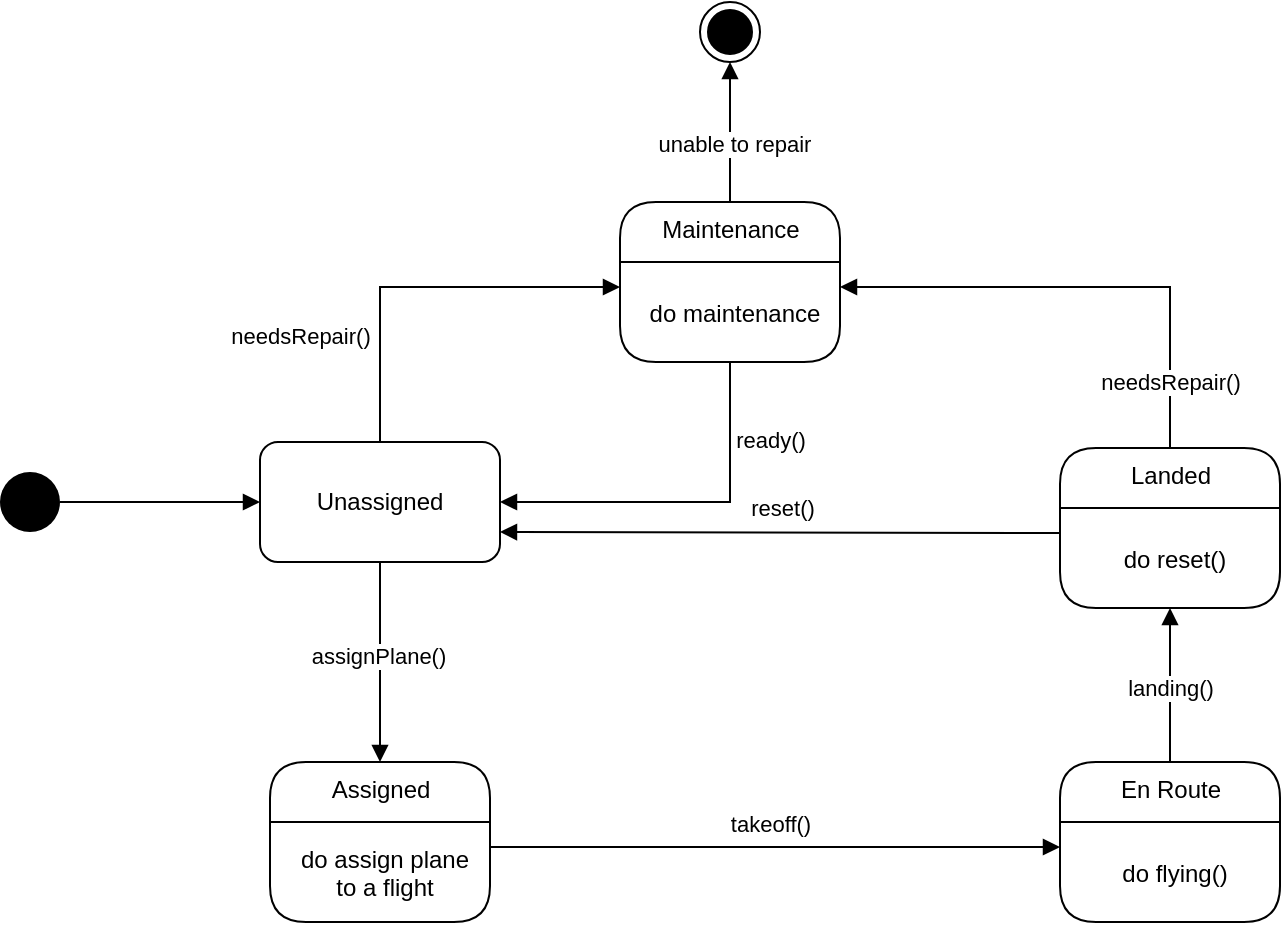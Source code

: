 <mxfile version="18.0.0" type="device"><diagram id="s9Kq4WZtoOhYXo9XJcAT" name="Page-1"><mxGraphModel dx="1425" dy="588" grid="1" gridSize="10" guides="1" tooltips="1" connect="1" arrows="1" fold="1" page="1" pageScale="1" pageWidth="850" pageHeight="1100" math="0" shadow="0"><root><mxCell id="0"/><mxCell id="1" parent="0"/><mxCell id="eO-yQ4NL0E_pz8bN_VIA-37" style="edgeStyle=none;rounded=0;orthogonalLoop=1;jettySize=auto;html=1;endArrow=block;endFill=1;" edge="1" parent="1" source="eO-yQ4NL0E_pz8bN_VIA-1" target="eO-yQ4NL0E_pz8bN_VIA-2"><mxGeometry relative="1" as="geometry"/></mxCell><mxCell id="eO-yQ4NL0E_pz8bN_VIA-1" value="" style="ellipse;fillColor=#000000;strokeColor=none;" vertex="1" parent="1"><mxGeometry x="140" y="335" width="30" height="30" as="geometry"/></mxCell><mxCell id="eO-yQ4NL0E_pz8bN_VIA-13" style="edgeStyle=orthogonalEdgeStyle;rounded=0;orthogonalLoop=1;jettySize=auto;html=1;entryX=0;entryY=0.25;entryDx=0;entryDy=0;exitX=0.5;exitY=0;exitDx=0;exitDy=0;endArrow=block;endFill=1;" edge="1" parent="1" source="eO-yQ4NL0E_pz8bN_VIA-2" target="eO-yQ4NL0E_pz8bN_VIA-9"><mxGeometry relative="1" as="geometry"/></mxCell><mxCell id="eO-yQ4NL0E_pz8bN_VIA-16" value="needsRepair()" style="edgeLabel;html=1;align=center;verticalAlign=middle;resizable=0;points=[];" vertex="1" connectable="0" parent="eO-yQ4NL0E_pz8bN_VIA-13"><mxGeometry x="-0.392" y="2" relative="1" as="geometry"><mxPoint x="-38" y="7" as="offset"/></mxGeometry></mxCell><mxCell id="eO-yQ4NL0E_pz8bN_VIA-35" style="edgeStyle=none;rounded=0;orthogonalLoop=1;jettySize=auto;html=1;exitX=0.5;exitY=1;exitDx=0;exitDy=0;entryX=0.5;entryY=0;entryDx=0;entryDy=0;endArrow=block;endFill=1;" edge="1" parent="1" source="eO-yQ4NL0E_pz8bN_VIA-2" target="eO-yQ4NL0E_pz8bN_VIA-29"><mxGeometry relative="1" as="geometry"/></mxCell><mxCell id="eO-yQ4NL0E_pz8bN_VIA-36" value="assignPlane()" style="edgeLabel;html=1;align=center;verticalAlign=middle;resizable=0;points=[];" vertex="1" connectable="0" parent="eO-yQ4NL0E_pz8bN_VIA-35"><mxGeometry x="-0.057" y="-1" relative="1" as="geometry"><mxPoint as="offset"/></mxGeometry></mxCell><mxCell id="eO-yQ4NL0E_pz8bN_VIA-2" value="Unassigned" style="rounded=1;whiteSpace=wrap;html=1;" vertex="1" parent="1"><mxGeometry x="270" y="320" width="120" height="60" as="geometry"/></mxCell><mxCell id="eO-yQ4NL0E_pz8bN_VIA-11" style="edgeStyle=orthogonalEdgeStyle;rounded=0;orthogonalLoop=1;jettySize=auto;html=1;exitX=0.5;exitY=0;exitDx=0;exitDy=0;entryX=0.5;entryY=1;entryDx=0;entryDy=0;endArrow=block;endFill=1;" edge="1" parent="1" source="eO-yQ4NL0E_pz8bN_VIA-3" target="eO-yQ4NL0E_pz8bN_VIA-10"><mxGeometry relative="1" as="geometry"/></mxCell><mxCell id="eO-yQ4NL0E_pz8bN_VIA-12" value="unable to repair" style="edgeLabel;html=1;align=center;verticalAlign=middle;resizable=0;points=[];" vertex="1" connectable="0" parent="eO-yQ4NL0E_pz8bN_VIA-11"><mxGeometry x="-0.167" y="-2" relative="1" as="geometry"><mxPoint as="offset"/></mxGeometry></mxCell><mxCell id="eO-yQ4NL0E_pz8bN_VIA-3" value="Maintenance" style="swimlane;fontStyle=0;align=center;verticalAlign=top;childLayout=stackLayout;horizontal=1;startSize=30;horizontalStack=0;resizeParent=1;resizeParentMax=0;resizeLast=0;collapsible=0;marginBottom=0;html=1;rounded=1;absoluteArcSize=1;arcSize=36;" vertex="1" parent="1"><mxGeometry x="450" y="200" width="110" height="80" as="geometry"/></mxCell><mxCell id="eO-yQ4NL0E_pz8bN_VIA-9" value="do maintenance" style="fillColor=none;strokeColor=none;align=center;verticalAlign=middle;spacingLeft=5;rounded=1;arcSize=50;" vertex="1" parent="eO-yQ4NL0E_pz8bN_VIA-3"><mxGeometry y="30" width="110" height="50" as="geometry"/></mxCell><mxCell id="eO-yQ4NL0E_pz8bN_VIA-10" value="" style="ellipse;html=1;shape=endState;fillColor=#000000;strokeColor=#000000;rounded=1;" vertex="1" parent="1"><mxGeometry x="490" y="100" width="30" height="30" as="geometry"/></mxCell><mxCell id="eO-yQ4NL0E_pz8bN_VIA-14" style="edgeStyle=orthogonalEdgeStyle;rounded=0;orthogonalLoop=1;jettySize=auto;html=1;entryX=1;entryY=0.5;entryDx=0;entryDy=0;exitX=0.5;exitY=1;exitDx=0;exitDy=0;endArrow=block;endFill=1;" edge="1" parent="1" source="eO-yQ4NL0E_pz8bN_VIA-9" target="eO-yQ4NL0E_pz8bN_VIA-2"><mxGeometry relative="1" as="geometry"/></mxCell><mxCell id="eO-yQ4NL0E_pz8bN_VIA-15" value="ready()" style="edgeLabel;html=1;align=center;verticalAlign=middle;resizable=0;points=[];" vertex="1" connectable="0" parent="eO-yQ4NL0E_pz8bN_VIA-14"><mxGeometry x="-0.453" y="1" relative="1" as="geometry"><mxPoint x="19" y="-12" as="offset"/></mxGeometry></mxCell><mxCell id="eO-yQ4NL0E_pz8bN_VIA-19" style="edgeStyle=orthogonalEdgeStyle;rounded=0;orthogonalLoop=1;jettySize=auto;html=1;exitX=0.5;exitY=0;exitDx=0;exitDy=0;entryX=1;entryY=0.25;entryDx=0;entryDy=0;endArrow=block;endFill=1;" edge="1" parent="1" source="eO-yQ4NL0E_pz8bN_VIA-22" target="eO-yQ4NL0E_pz8bN_VIA-9"><mxGeometry relative="1" as="geometry"><mxPoint x="790" y="310" as="sourcePoint"/></mxGeometry></mxCell><mxCell id="eO-yQ4NL0E_pz8bN_VIA-20" value="needsRepair()" style="edgeLabel;html=1;align=center;verticalAlign=middle;resizable=0;points=[];" vertex="1" connectable="0" parent="eO-yQ4NL0E_pz8bN_VIA-19"><mxGeometry x="-0.604" y="3" relative="1" as="geometry"><mxPoint x="3" y="15" as="offset"/></mxGeometry></mxCell><mxCell id="eO-yQ4NL0E_pz8bN_VIA-22" value="Landed" style="swimlane;fontStyle=0;align=center;verticalAlign=top;childLayout=stackLayout;horizontal=1;startSize=30;horizontalStack=0;resizeParent=1;resizeParentMax=0;resizeLast=0;collapsible=0;marginBottom=0;html=1;rounded=1;absoluteArcSize=1;arcSize=36;" vertex="1" parent="1"><mxGeometry x="670" y="323" width="110" height="80" as="geometry"/></mxCell><mxCell id="eO-yQ4NL0E_pz8bN_VIA-23" value="do reset()" style="fillColor=none;strokeColor=none;align=center;verticalAlign=middle;spacingLeft=5;rounded=1;arcSize=50;" vertex="1" parent="eO-yQ4NL0E_pz8bN_VIA-22"><mxGeometry y="30" width="110" height="50" as="geometry"/></mxCell><mxCell id="eO-yQ4NL0E_pz8bN_VIA-27" style="rounded=0;orthogonalLoop=1;jettySize=auto;html=1;exitX=0.5;exitY=0;exitDx=0;exitDy=0;entryX=0.5;entryY=1;entryDx=0;entryDy=0;endArrow=block;endFill=1;" edge="1" parent="1" source="eO-yQ4NL0E_pz8bN_VIA-25" target="eO-yQ4NL0E_pz8bN_VIA-23"><mxGeometry relative="1" as="geometry"/></mxCell><mxCell id="eO-yQ4NL0E_pz8bN_VIA-28" value="landing()" style="edgeLabel;html=1;align=center;verticalAlign=middle;resizable=0;points=[];" vertex="1" connectable="0" parent="eO-yQ4NL0E_pz8bN_VIA-27"><mxGeometry x="-0.025" y="2" relative="1" as="geometry"><mxPoint x="2" as="offset"/></mxGeometry></mxCell><mxCell id="eO-yQ4NL0E_pz8bN_VIA-25" value="En Route" style="swimlane;fontStyle=0;align=center;verticalAlign=top;childLayout=stackLayout;horizontal=1;startSize=30;horizontalStack=0;resizeParent=1;resizeParentMax=0;resizeLast=0;collapsible=0;marginBottom=0;html=1;rounded=1;absoluteArcSize=1;arcSize=36;" vertex="1" parent="1"><mxGeometry x="670" y="480" width="110" height="80" as="geometry"/></mxCell><mxCell id="eO-yQ4NL0E_pz8bN_VIA-26" value="do flying()" style="fillColor=none;strokeColor=none;align=center;verticalAlign=middle;spacingLeft=5;rounded=1;arcSize=50;" vertex="1" parent="eO-yQ4NL0E_pz8bN_VIA-25"><mxGeometry y="30" width="110" height="50" as="geometry"/></mxCell><mxCell id="eO-yQ4NL0E_pz8bN_VIA-29" value="Assigned" style="swimlane;fontStyle=0;align=center;verticalAlign=top;childLayout=stackLayout;horizontal=1;startSize=30;horizontalStack=0;resizeParent=1;resizeParentMax=0;resizeLast=0;collapsible=0;marginBottom=0;html=1;rounded=1;absoluteArcSize=1;arcSize=36;" vertex="1" parent="1"><mxGeometry x="275" y="480" width="110" height="80" as="geometry"/></mxCell><mxCell id="eO-yQ4NL0E_pz8bN_VIA-30" value="do assign plane&#10;to a flight" style="fillColor=none;strokeColor=none;align=center;verticalAlign=middle;spacingLeft=5;rounded=1;arcSize=50;" vertex="1" parent="eO-yQ4NL0E_pz8bN_VIA-29"><mxGeometry y="30" width="110" height="50" as="geometry"/></mxCell><mxCell id="eO-yQ4NL0E_pz8bN_VIA-31" style="edgeStyle=none;rounded=0;orthogonalLoop=1;jettySize=auto;html=1;exitX=1;exitY=0.25;exitDx=0;exitDy=0;entryX=0;entryY=0.25;entryDx=0;entryDy=0;endArrow=block;endFill=1;" edge="1" parent="1" source="eO-yQ4NL0E_pz8bN_VIA-30" target="eO-yQ4NL0E_pz8bN_VIA-26"><mxGeometry relative="1" as="geometry"/></mxCell><mxCell id="eO-yQ4NL0E_pz8bN_VIA-32" value="takeoff()" style="edgeLabel;html=1;align=center;verticalAlign=middle;resizable=0;points=[];" vertex="1" connectable="0" parent="eO-yQ4NL0E_pz8bN_VIA-31"><mxGeometry x="-0.032" y="-1" relative="1" as="geometry"><mxPoint x="2" y="-13" as="offset"/></mxGeometry></mxCell><mxCell id="eO-yQ4NL0E_pz8bN_VIA-33" style="edgeStyle=none;rounded=0;orthogonalLoop=1;jettySize=auto;html=1;exitX=0;exitY=0.25;exitDx=0;exitDy=0;entryX=1;entryY=0.75;entryDx=0;entryDy=0;endArrow=block;endFill=1;" edge="1" parent="1" source="eO-yQ4NL0E_pz8bN_VIA-23" target="eO-yQ4NL0E_pz8bN_VIA-2"><mxGeometry relative="1" as="geometry"/></mxCell><mxCell id="eO-yQ4NL0E_pz8bN_VIA-34" value="reset()" style="edgeLabel;html=1;align=center;verticalAlign=middle;resizable=0;points=[];" vertex="1" connectable="0" parent="eO-yQ4NL0E_pz8bN_VIA-33"><mxGeometry x="0.117" y="1" relative="1" as="geometry"><mxPoint x="17" y="-13" as="offset"/></mxGeometry></mxCell></root></mxGraphModel></diagram></mxfile>